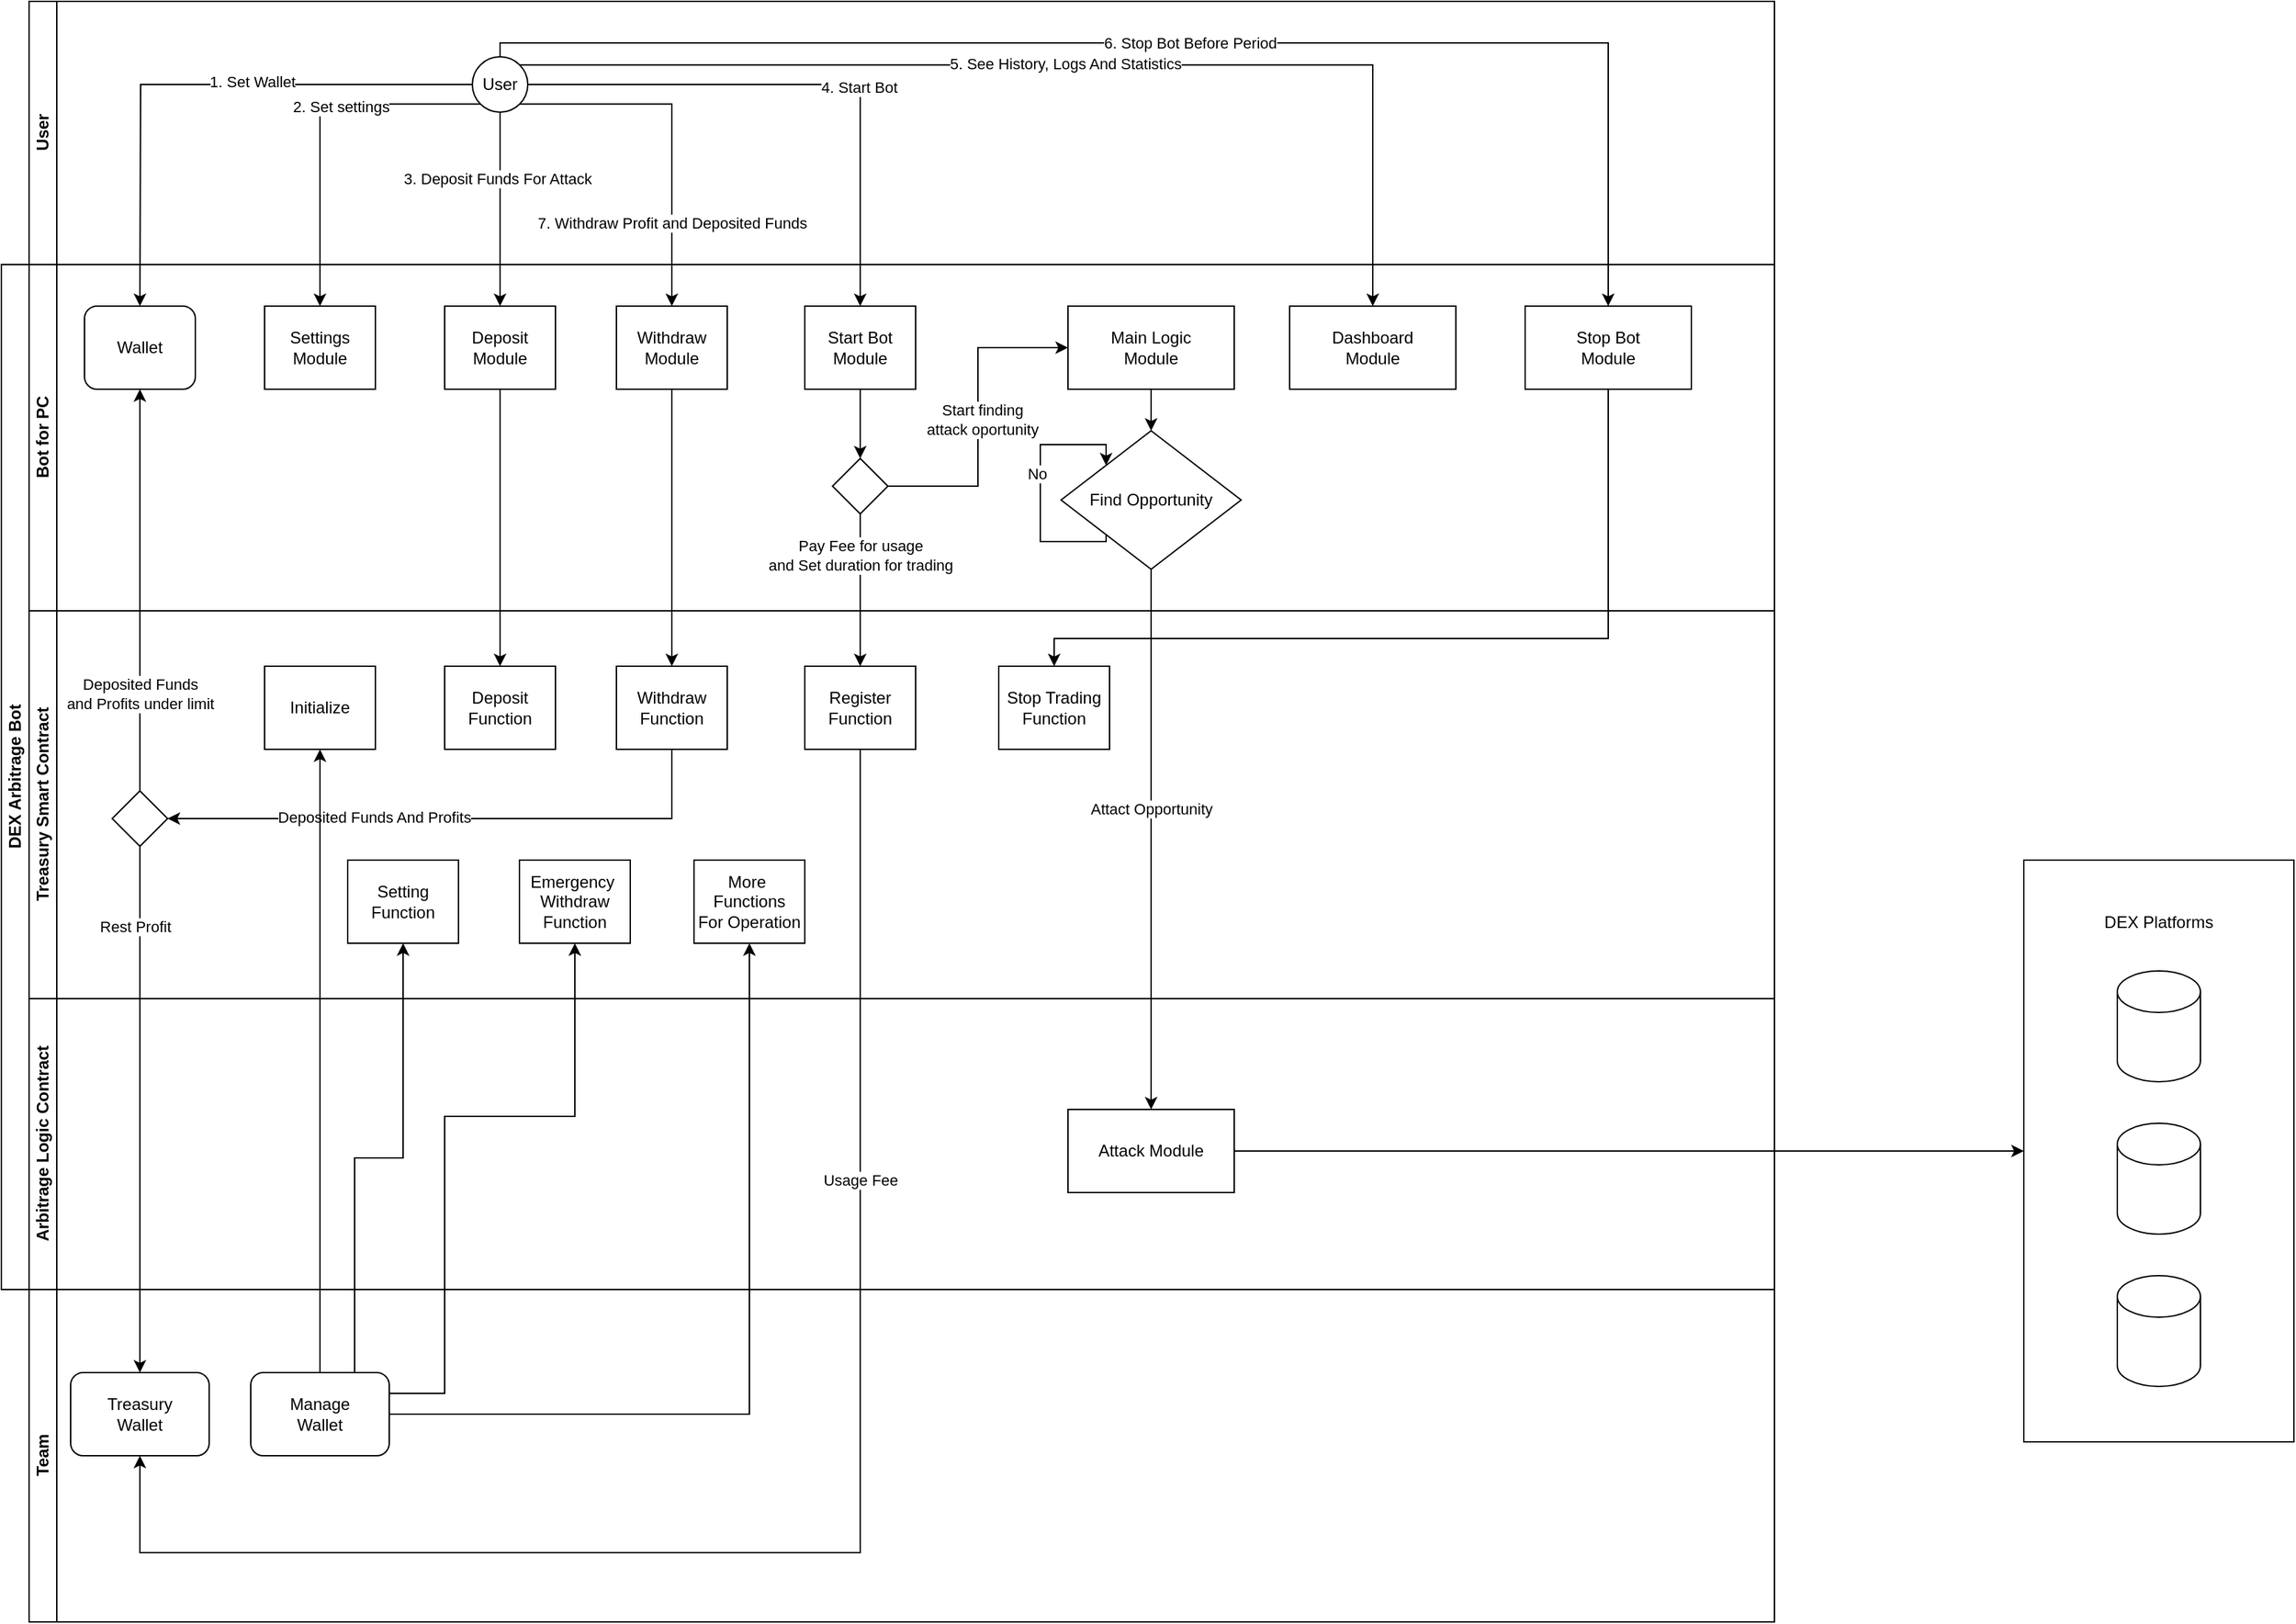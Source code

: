 <mxfile version="21.8.0" type="github">
  <diagram id="prtHgNgQTEPvFCAcTncT" name="Page-1">
    <mxGraphModel dx="1334" dy="2431" grid="1" gridSize="10" guides="1" tooltips="1" connect="1" arrows="1" fold="1" page="1" pageScale="1" pageWidth="827" pageHeight="1169" math="0" shadow="0">
      <root>
        <mxCell id="0" />
        <mxCell id="1" parent="0" />
        <mxCell id="dNxyNK7c78bLwvsdeMH5-19" value="DEX Arbitrage Bot" style="swimlane;html=1;childLayout=stackLayout;resizeParent=1;resizeParentMax=0;horizontal=0;startSize=20;horizontalStack=0;" parent="1" vertex="1">
          <mxGeometry x="70" y="70" width="1280" height="740" as="geometry" />
        </mxCell>
        <mxCell id="mO-mU0wgJN1b0pkcPdMh-35" style="edgeStyle=orthogonalEdgeStyle;rounded=0;orthogonalLoop=1;jettySize=auto;html=1;exitX=0.5;exitY=1;exitDx=0;exitDy=0;entryX=0.5;entryY=0;entryDx=0;entryDy=0;" edge="1" parent="dNxyNK7c78bLwvsdeMH5-19" source="mO-mU0wgJN1b0pkcPdMh-11" target="dNxyNK7c78bLwvsdeMH5-26">
          <mxGeometry relative="1" as="geometry" />
        </mxCell>
        <mxCell id="mO-mU0wgJN1b0pkcPdMh-36" style="edgeStyle=orthogonalEdgeStyle;rounded=0;orthogonalLoop=1;jettySize=auto;html=1;exitX=0.5;exitY=1;exitDx=0;exitDy=0;" edge="1" parent="dNxyNK7c78bLwvsdeMH5-19" source="mO-mU0wgJN1b0pkcPdMh-16" target="mO-mU0wgJN1b0pkcPdMh-28">
          <mxGeometry relative="1" as="geometry" />
        </mxCell>
        <mxCell id="mO-mU0wgJN1b0pkcPdMh-37" style="edgeStyle=orthogonalEdgeStyle;rounded=0;orthogonalLoop=1;jettySize=auto;html=1;exitX=0.5;exitY=1;exitDx=0;exitDy=0;entryX=0.5;entryY=0;entryDx=0;entryDy=0;" edge="1" parent="dNxyNK7c78bLwvsdeMH5-19" source="mO-mU0wgJN1b0pkcPdMh-68" target="mO-mU0wgJN1b0pkcPdMh-30">
          <mxGeometry relative="1" as="geometry" />
        </mxCell>
        <mxCell id="mO-mU0wgJN1b0pkcPdMh-66" value="Pay Fee for usage &lt;br&gt;and Set duration for trading" style="edgeLabel;html=1;align=center;verticalAlign=middle;resizable=0;points=[];" vertex="1" connectable="0" parent="mO-mU0wgJN1b0pkcPdMh-37">
          <mxGeometry x="0.11" y="1" relative="1" as="geometry">
            <mxPoint x="-1" y="-31" as="offset" />
          </mxGeometry>
        </mxCell>
        <mxCell id="dNxyNK7c78bLwvsdeMH5-20" value="Bot for PC" style="swimlane;html=1;startSize=20;horizontal=0;" parent="dNxyNK7c78bLwvsdeMH5-19" vertex="1">
          <mxGeometry x="20" width="1260" height="250" as="geometry" />
        </mxCell>
        <mxCell id="dNxyNK7c78bLwvsdeMH5-24" value="Settings&lt;br&gt;Module" style="rounded=0;whiteSpace=wrap;html=1;fontFamily=Helvetica;fontSize=12;fontColor=#000000;align=center;" parent="dNxyNK7c78bLwvsdeMH5-20" vertex="1">
          <mxGeometry x="170" y="30" width="80" height="60" as="geometry" />
        </mxCell>
        <mxCell id="mO-mU0wgJN1b0pkcPdMh-69" style="edgeStyle=orthogonalEdgeStyle;rounded=0;orthogonalLoop=1;jettySize=auto;html=1;exitX=0.5;exitY=1;exitDx=0;exitDy=0;entryX=0.5;entryY=0;entryDx=0;entryDy=0;" edge="1" parent="dNxyNK7c78bLwvsdeMH5-20" source="dNxyNK7c78bLwvsdeMH5-30" target="mO-mU0wgJN1b0pkcPdMh-68">
          <mxGeometry relative="1" as="geometry" />
        </mxCell>
        <mxCell id="dNxyNK7c78bLwvsdeMH5-30" value="Start Bot&lt;br&gt;Module" style="rounded=0;whiteSpace=wrap;html=1;fontFamily=Helvetica;fontSize=12;fontColor=#000000;align=center;" parent="dNxyNK7c78bLwvsdeMH5-20" vertex="1">
          <mxGeometry x="560" y="30" width="80" height="60" as="geometry" />
        </mxCell>
        <mxCell id="mO-mU0wgJN1b0pkcPdMh-11" value="Deposit&lt;br&gt;Module" style="rounded=0;whiteSpace=wrap;html=1;fontFamily=Helvetica;fontSize=12;fontColor=#000000;align=center;" vertex="1" parent="dNxyNK7c78bLwvsdeMH5-20">
          <mxGeometry x="300" y="30" width="80" height="60" as="geometry" />
        </mxCell>
        <mxCell id="mO-mU0wgJN1b0pkcPdMh-16" value="Withdraw&lt;br&gt;Module" style="rounded=0;whiteSpace=wrap;html=1;fontFamily=Helvetica;fontSize=12;fontColor=#000000;align=center;" vertex="1" parent="dNxyNK7c78bLwvsdeMH5-20">
          <mxGeometry x="424" y="30" width="80" height="60" as="geometry" />
        </mxCell>
        <mxCell id="mO-mU0wgJN1b0pkcPdMh-56" value="Wallet" style="rounded=1;whiteSpace=wrap;html=1;" vertex="1" parent="dNxyNK7c78bLwvsdeMH5-20">
          <mxGeometry x="40" y="30" width="80" height="60" as="geometry" />
        </mxCell>
        <mxCell id="mO-mU0wgJN1b0pkcPdMh-80" style="edgeStyle=orthogonalEdgeStyle;rounded=0;orthogonalLoop=1;jettySize=auto;html=1;exitX=0.5;exitY=1;exitDx=0;exitDy=0;entryX=0.5;entryY=0;entryDx=0;entryDy=0;" edge="1" parent="dNxyNK7c78bLwvsdeMH5-20" source="mO-mU0wgJN1b0pkcPdMh-67" target="mO-mU0wgJN1b0pkcPdMh-79">
          <mxGeometry relative="1" as="geometry" />
        </mxCell>
        <mxCell id="mO-mU0wgJN1b0pkcPdMh-67" value="Main Logic &lt;br&gt;Module" style="rounded=0;whiteSpace=wrap;html=1;" vertex="1" parent="dNxyNK7c78bLwvsdeMH5-20">
          <mxGeometry x="750" y="30" width="120" height="60" as="geometry" />
        </mxCell>
        <mxCell id="mO-mU0wgJN1b0pkcPdMh-70" style="edgeStyle=orthogonalEdgeStyle;rounded=0;orthogonalLoop=1;jettySize=auto;html=1;exitX=1;exitY=0.5;exitDx=0;exitDy=0;entryX=0;entryY=0.5;entryDx=0;entryDy=0;" edge="1" parent="dNxyNK7c78bLwvsdeMH5-20" source="mO-mU0wgJN1b0pkcPdMh-68" target="mO-mU0wgJN1b0pkcPdMh-67">
          <mxGeometry relative="1" as="geometry" />
        </mxCell>
        <mxCell id="mO-mU0wgJN1b0pkcPdMh-71" value="Start finding &lt;br&gt;attack oportunity" style="edgeLabel;html=1;align=center;verticalAlign=middle;resizable=0;points=[];" vertex="1" connectable="0" parent="mO-mU0wgJN1b0pkcPdMh-70">
          <mxGeometry x="-0.011" y="-3" relative="1" as="geometry">
            <mxPoint as="offset" />
          </mxGeometry>
        </mxCell>
        <mxCell id="mO-mU0wgJN1b0pkcPdMh-68" value="" style="rhombus;whiteSpace=wrap;html=1;fontFamily=Helvetica;fontSize=12;fontColor=#000000;align=center;" vertex="1" parent="dNxyNK7c78bLwvsdeMH5-20">
          <mxGeometry x="580" y="140" width="40" height="40" as="geometry" />
        </mxCell>
        <mxCell id="mO-mU0wgJN1b0pkcPdMh-79" value="Find Opportunity" style="rhombus;whiteSpace=wrap;html=1;fontFamily=Helvetica;fontSize=12;fontColor=#000000;align=center;" vertex="1" parent="dNxyNK7c78bLwvsdeMH5-20">
          <mxGeometry x="745" y="120" width="130" height="100" as="geometry" />
        </mxCell>
        <mxCell id="mO-mU0wgJN1b0pkcPdMh-81" style="edgeStyle=orthogonalEdgeStyle;rounded=0;orthogonalLoop=1;jettySize=auto;html=1;exitX=0;exitY=1;exitDx=0;exitDy=0;entryX=0;entryY=0;entryDx=0;entryDy=0;" edge="1" parent="dNxyNK7c78bLwvsdeMH5-20" source="mO-mU0wgJN1b0pkcPdMh-79" target="mO-mU0wgJN1b0pkcPdMh-79">
          <mxGeometry relative="1" as="geometry">
            <Array as="points">
              <mxPoint x="778" y="200" />
              <mxPoint x="730" y="200" />
              <mxPoint x="730" y="130" />
              <mxPoint x="778" y="130" />
            </Array>
          </mxGeometry>
        </mxCell>
        <mxCell id="mO-mU0wgJN1b0pkcPdMh-91" value="No&amp;nbsp;" style="edgeLabel;html=1;align=center;verticalAlign=middle;resizable=0;points=[];" vertex="1" connectable="0" parent="mO-mU0wgJN1b0pkcPdMh-81">
          <mxGeometry x="0.1" y="1" relative="1" as="geometry">
            <mxPoint as="offset" />
          </mxGeometry>
        </mxCell>
        <mxCell id="mO-mU0wgJN1b0pkcPdMh-103" value="Dashboard&lt;br&gt;Module" style="rounded=0;whiteSpace=wrap;html=1;" vertex="1" parent="dNxyNK7c78bLwvsdeMH5-20">
          <mxGeometry x="910" y="30" width="120" height="60" as="geometry" />
        </mxCell>
        <mxCell id="mO-mU0wgJN1b0pkcPdMh-107" value="Stop Bot &lt;br&gt;Module" style="rounded=0;whiteSpace=wrap;html=1;" vertex="1" parent="dNxyNK7c78bLwvsdeMH5-20">
          <mxGeometry x="1080" y="30" width="120" height="60" as="geometry" />
        </mxCell>
        <mxCell id="dNxyNK7c78bLwvsdeMH5-21" value="Treasury Smart Contract" style="swimlane;html=1;startSize=20;horizontal=0;" parent="dNxyNK7c78bLwvsdeMH5-19" vertex="1">
          <mxGeometry x="20" y="250" width="1260" height="280" as="geometry" />
        </mxCell>
        <mxCell id="dNxyNK7c78bLwvsdeMH5-26" value="Deposit&lt;br&gt;Function" style="rounded=0;whiteSpace=wrap;html=1;fontFamily=Helvetica;fontSize=12;fontColor=#000000;align=center;" parent="dNxyNK7c78bLwvsdeMH5-21" vertex="1">
          <mxGeometry x="300" y="40" width="80" height="60" as="geometry" />
        </mxCell>
        <mxCell id="mO-mU0wgJN1b0pkcPdMh-58" style="edgeStyle=orthogonalEdgeStyle;rounded=0;orthogonalLoop=1;jettySize=auto;html=1;entryX=1;entryY=0.5;entryDx=0;entryDy=0;" edge="1" parent="dNxyNK7c78bLwvsdeMH5-21" source="mO-mU0wgJN1b0pkcPdMh-28" target="dNxyNK7c78bLwvsdeMH5-36">
          <mxGeometry relative="1" as="geometry">
            <Array as="points">
              <mxPoint x="464" y="150" />
            </Array>
          </mxGeometry>
        </mxCell>
        <mxCell id="mO-mU0wgJN1b0pkcPdMh-62" value="Deposited Funds And Profits" style="edgeLabel;html=1;align=center;verticalAlign=middle;resizable=0;points=[];" vertex="1" connectable="0" parent="mO-mU0wgJN1b0pkcPdMh-58">
          <mxGeometry x="0.279" y="-1" relative="1" as="geometry">
            <mxPoint as="offset" />
          </mxGeometry>
        </mxCell>
        <mxCell id="mO-mU0wgJN1b0pkcPdMh-28" value="Withdraw&lt;br&gt;Function" style="rounded=0;whiteSpace=wrap;html=1;fontFamily=Helvetica;fontSize=12;fontColor=#000000;align=center;" vertex="1" parent="dNxyNK7c78bLwvsdeMH5-21">
          <mxGeometry x="424" y="40" width="80" height="60" as="geometry" />
        </mxCell>
        <mxCell id="mO-mU0wgJN1b0pkcPdMh-30" value="Register&lt;br&gt;Function" style="rounded=0;whiteSpace=wrap;html=1;fontFamily=Helvetica;fontSize=12;fontColor=#000000;align=center;" vertex="1" parent="dNxyNK7c78bLwvsdeMH5-21">
          <mxGeometry x="560" y="40" width="80" height="60" as="geometry" />
        </mxCell>
        <mxCell id="dNxyNK7c78bLwvsdeMH5-36" value="" style="rhombus;whiteSpace=wrap;html=1;fontFamily=Helvetica;fontSize=12;fontColor=#000000;align=center;" parent="dNxyNK7c78bLwvsdeMH5-21" vertex="1">
          <mxGeometry x="60" y="130" width="40" height="40" as="geometry" />
        </mxCell>
        <mxCell id="mO-mU0wgJN1b0pkcPdMh-93" value="Initialize" style="rounded=0;whiteSpace=wrap;html=1;fontFamily=Helvetica;fontSize=12;fontColor=#000000;align=center;" vertex="1" parent="dNxyNK7c78bLwvsdeMH5-21">
          <mxGeometry x="170" y="40" width="80" height="60" as="geometry" />
        </mxCell>
        <mxCell id="mO-mU0wgJN1b0pkcPdMh-94" value="Setting&lt;br&gt;Function" style="rounded=0;whiteSpace=wrap;html=1;fontFamily=Helvetica;fontSize=12;fontColor=#000000;align=center;" vertex="1" parent="dNxyNK7c78bLwvsdeMH5-21">
          <mxGeometry x="230" y="180" width="80" height="60" as="geometry" />
        </mxCell>
        <mxCell id="mO-mU0wgJN1b0pkcPdMh-95" value="Emergency&amp;nbsp;&lt;br&gt;Withdraw&lt;br&gt;Function" style="rounded=0;whiteSpace=wrap;html=1;fontFamily=Helvetica;fontSize=12;fontColor=#000000;align=center;" vertex="1" parent="dNxyNK7c78bLwvsdeMH5-21">
          <mxGeometry x="354" y="180" width="80" height="60" as="geometry" />
        </mxCell>
        <mxCell id="mO-mU0wgJN1b0pkcPdMh-96" value="More&amp;nbsp; Functions&lt;br&gt;For Operation" style="rounded=0;whiteSpace=wrap;html=1;fontFamily=Helvetica;fontSize=12;fontColor=#000000;align=center;" vertex="1" parent="dNxyNK7c78bLwvsdeMH5-21">
          <mxGeometry x="480" y="180" width="80" height="60" as="geometry" />
        </mxCell>
        <mxCell id="mO-mU0wgJN1b0pkcPdMh-110" value="Stop Trading Function" style="rounded=0;whiteSpace=wrap;html=1;fontFamily=Helvetica;fontSize=12;fontColor=#000000;align=center;" vertex="1" parent="dNxyNK7c78bLwvsdeMH5-21">
          <mxGeometry x="700" y="40" width="80" height="60" as="geometry" />
        </mxCell>
        <mxCell id="dNxyNK7c78bLwvsdeMH5-22" value="Arbitrage Logic Contract" style="swimlane;html=1;startSize=20;horizontal=0;" parent="dNxyNK7c78bLwvsdeMH5-19" vertex="1">
          <mxGeometry x="20" y="530" width="1260" height="210" as="geometry" />
        </mxCell>
        <mxCell id="mO-mU0wgJN1b0pkcPdMh-82" value="Attack Module" style="rounded=0;whiteSpace=wrap;html=1;" vertex="1" parent="dNxyNK7c78bLwvsdeMH5-22">
          <mxGeometry x="750" y="80" width="120" height="60" as="geometry" />
        </mxCell>
        <mxCell id="mO-mU0wgJN1b0pkcPdMh-60" style="edgeStyle=orthogonalEdgeStyle;rounded=0;orthogonalLoop=1;jettySize=auto;html=1;entryX=0.5;entryY=1;entryDx=0;entryDy=0;exitX=0.5;exitY=0;exitDx=0;exitDy=0;" edge="1" parent="dNxyNK7c78bLwvsdeMH5-19" source="dNxyNK7c78bLwvsdeMH5-36" target="mO-mU0wgJN1b0pkcPdMh-56">
          <mxGeometry relative="1" as="geometry">
            <mxPoint x="120" y="300" as="sourcePoint" />
            <mxPoint x="100.5" y="110" as="targetPoint" />
          </mxGeometry>
        </mxCell>
        <mxCell id="mO-mU0wgJN1b0pkcPdMh-64" value="Deposited Funds &lt;br&gt;and Profits under limit" style="edgeLabel;html=1;align=center;verticalAlign=middle;resizable=0;points=[];" vertex="1" connectable="0" parent="mO-mU0wgJN1b0pkcPdMh-60">
          <mxGeometry x="-0.184" y="2" relative="1" as="geometry">
            <mxPoint x="2" y="48" as="offset" />
          </mxGeometry>
        </mxCell>
        <mxCell id="mO-mU0wgJN1b0pkcPdMh-83" style="edgeStyle=orthogonalEdgeStyle;rounded=0;orthogonalLoop=1;jettySize=auto;html=1;exitX=0.5;exitY=1;exitDx=0;exitDy=0;" edge="1" parent="dNxyNK7c78bLwvsdeMH5-19" source="mO-mU0wgJN1b0pkcPdMh-79" target="mO-mU0wgJN1b0pkcPdMh-82">
          <mxGeometry relative="1" as="geometry" />
        </mxCell>
        <mxCell id="mO-mU0wgJN1b0pkcPdMh-92" value="Attact Opportunity" style="edgeLabel;html=1;align=center;verticalAlign=middle;resizable=0;points=[];" vertex="1" connectable="0" parent="mO-mU0wgJN1b0pkcPdMh-83">
          <mxGeometry x="-0.115" relative="1" as="geometry">
            <mxPoint as="offset" />
          </mxGeometry>
        </mxCell>
        <mxCell id="mO-mU0wgJN1b0pkcPdMh-111" style="edgeStyle=orthogonalEdgeStyle;rounded=0;orthogonalLoop=1;jettySize=auto;html=1;entryX=0.5;entryY=0;entryDx=0;entryDy=0;" edge="1" parent="dNxyNK7c78bLwvsdeMH5-19" source="mO-mU0wgJN1b0pkcPdMh-107" target="mO-mU0wgJN1b0pkcPdMh-110">
          <mxGeometry relative="1" as="geometry">
            <Array as="points">
              <mxPoint x="1160" y="270" />
              <mxPoint x="760" y="270" />
            </Array>
          </mxGeometry>
        </mxCell>
        <mxCell id="mO-mU0wgJN1b0pkcPdMh-3" value="User" style="swimlane;html=1;startSize=20;horizontal=0;" vertex="1" parent="1">
          <mxGeometry x="90" y="-120" width="1260" height="190" as="geometry" />
        </mxCell>
        <mxCell id="mO-mU0wgJN1b0pkcPdMh-5" value="User" style="ellipse;whiteSpace=wrap;html=1;" vertex="1" parent="mO-mU0wgJN1b0pkcPdMh-3">
          <mxGeometry x="320" y="40" width="40" height="40" as="geometry" />
        </mxCell>
        <mxCell id="mO-mU0wgJN1b0pkcPdMh-19" style="edgeStyle=orthogonalEdgeStyle;rounded=0;orthogonalLoop=1;jettySize=auto;html=1;exitX=0;exitY=1;exitDx=0;exitDy=0;entryX=0.5;entryY=0;entryDx=0;entryDy=0;" edge="1" parent="1" source="mO-mU0wgJN1b0pkcPdMh-5" target="dNxyNK7c78bLwvsdeMH5-24">
          <mxGeometry relative="1" as="geometry" />
        </mxCell>
        <mxCell id="mO-mU0wgJN1b0pkcPdMh-46" value="2. Set settings" style="edgeLabel;html=1;align=center;verticalAlign=middle;resizable=0;points=[];" vertex="1" connectable="0" parent="mO-mU0wgJN1b0pkcPdMh-19">
          <mxGeometry x="-0.229" y="2" relative="1" as="geometry">
            <mxPoint as="offset" />
          </mxGeometry>
        </mxCell>
        <mxCell id="mO-mU0wgJN1b0pkcPdMh-21" style="edgeStyle=orthogonalEdgeStyle;rounded=0;orthogonalLoop=1;jettySize=auto;html=1;exitX=0.5;exitY=1;exitDx=0;exitDy=0;entryX=0.5;entryY=0;entryDx=0;entryDy=0;" edge="1" parent="1" source="mO-mU0wgJN1b0pkcPdMh-5" target="mO-mU0wgJN1b0pkcPdMh-11">
          <mxGeometry relative="1" as="geometry">
            <Array as="points">
              <mxPoint x="430" y="60" />
              <mxPoint x="430" y="60" />
            </Array>
          </mxGeometry>
        </mxCell>
        <mxCell id="mO-mU0wgJN1b0pkcPdMh-47" value="3. Deposit Funds For Attack" style="edgeLabel;html=1;align=center;verticalAlign=middle;resizable=0;points=[];" vertex="1" connectable="0" parent="mO-mU0wgJN1b0pkcPdMh-21">
          <mxGeometry x="-0.315" y="-2" relative="1" as="geometry">
            <mxPoint as="offset" />
          </mxGeometry>
        </mxCell>
        <mxCell id="mO-mU0wgJN1b0pkcPdMh-25" style="edgeStyle=orthogonalEdgeStyle;rounded=0;orthogonalLoop=1;jettySize=auto;html=1;exitX=1;exitY=1;exitDx=0;exitDy=0;entryX=0.5;entryY=0;entryDx=0;entryDy=0;" edge="1" parent="1" source="mO-mU0wgJN1b0pkcPdMh-5" target="mO-mU0wgJN1b0pkcPdMh-16">
          <mxGeometry relative="1" as="geometry">
            <Array as="points">
              <mxPoint x="554" y="-46" />
            </Array>
          </mxGeometry>
        </mxCell>
        <mxCell id="mO-mU0wgJN1b0pkcPdMh-48" value="7. Withdraw Profit and Deposited Funds" style="edgeLabel;html=1;align=center;verticalAlign=middle;resizable=0;points=[];" vertex="1" connectable="0" parent="mO-mU0wgJN1b0pkcPdMh-25">
          <mxGeometry x="0.357" relative="1" as="geometry">
            <mxPoint y="22" as="offset" />
          </mxGeometry>
        </mxCell>
        <mxCell id="mO-mU0wgJN1b0pkcPdMh-27" style="edgeStyle=orthogonalEdgeStyle;rounded=0;orthogonalLoop=1;jettySize=auto;html=1;exitX=1;exitY=0.5;exitDx=0;exitDy=0;entryX=0.5;entryY=0;entryDx=0;entryDy=0;" edge="1" parent="1" source="mO-mU0wgJN1b0pkcPdMh-5" target="dNxyNK7c78bLwvsdeMH5-30">
          <mxGeometry relative="1" as="geometry">
            <Array as="points">
              <mxPoint x="690" y="-60" />
            </Array>
          </mxGeometry>
        </mxCell>
        <mxCell id="mO-mU0wgJN1b0pkcPdMh-49" value="4. Start Bot" style="edgeLabel;html=1;align=center;verticalAlign=middle;resizable=0;points=[];" vertex="1" connectable="0" parent="mO-mU0wgJN1b0pkcPdMh-27">
          <mxGeometry x="0.194" y="-2" relative="1" as="geometry">
            <mxPoint as="offset" />
          </mxGeometry>
        </mxCell>
        <mxCell id="mO-mU0wgJN1b0pkcPdMh-44" style="edgeStyle=orthogonalEdgeStyle;rounded=0;orthogonalLoop=1;jettySize=auto;html=1;exitX=0;exitY=0.5;exitDx=0;exitDy=0;entryX=0.5;entryY=0;entryDx=0;entryDy=0;" edge="1" parent="1" source="mO-mU0wgJN1b0pkcPdMh-5">
          <mxGeometry relative="1" as="geometry">
            <mxPoint x="170.0" y="100" as="targetPoint" />
          </mxGeometry>
        </mxCell>
        <mxCell id="mO-mU0wgJN1b0pkcPdMh-45" value="1. Set Wallet" style="edgeLabel;html=1;align=center;verticalAlign=middle;resizable=0;points=[];" vertex="1" connectable="0" parent="mO-mU0wgJN1b0pkcPdMh-44">
          <mxGeometry x="-0.202" y="-2" relative="1" as="geometry">
            <mxPoint as="offset" />
          </mxGeometry>
        </mxCell>
        <mxCell id="mO-mU0wgJN1b0pkcPdMh-53" value="Team" style="swimlane;html=1;startSize=20;horizontal=0;" vertex="1" parent="1">
          <mxGeometry x="90" y="810" width="1260" height="240" as="geometry" />
        </mxCell>
        <mxCell id="mO-mU0wgJN1b0pkcPdMh-55" value="Treasury &lt;br&gt;Wallet" style="rounded=1;whiteSpace=wrap;html=1;" vertex="1" parent="mO-mU0wgJN1b0pkcPdMh-53">
          <mxGeometry x="30" y="60" width="100" height="60" as="geometry" />
        </mxCell>
        <mxCell id="mO-mU0wgJN1b0pkcPdMh-97" value="Manage &lt;br&gt;Wallet" style="rounded=1;whiteSpace=wrap;html=1;" vertex="1" parent="mO-mU0wgJN1b0pkcPdMh-53">
          <mxGeometry x="160" y="60" width="100" height="60" as="geometry" />
        </mxCell>
        <mxCell id="mO-mU0wgJN1b0pkcPdMh-74" style="edgeStyle=orthogonalEdgeStyle;rounded=0;orthogonalLoop=1;jettySize=auto;html=1;exitX=0.5;exitY=1;exitDx=0;exitDy=0;entryX=0.5;entryY=0;entryDx=0;entryDy=0;" edge="1" parent="1" source="dNxyNK7c78bLwvsdeMH5-36" target="mO-mU0wgJN1b0pkcPdMh-55">
          <mxGeometry relative="1" as="geometry" />
        </mxCell>
        <mxCell id="mO-mU0wgJN1b0pkcPdMh-75" value="Rest Profit&amp;nbsp;" style="edgeLabel;html=1;align=center;verticalAlign=middle;resizable=0;points=[];" vertex="1" connectable="0" parent="mO-mU0wgJN1b0pkcPdMh-74">
          <mxGeometry x="-0.698" y="-2" relative="1" as="geometry">
            <mxPoint as="offset" />
          </mxGeometry>
        </mxCell>
        <mxCell id="mO-mU0wgJN1b0pkcPdMh-76" style="edgeStyle=orthogonalEdgeStyle;rounded=0;orthogonalLoop=1;jettySize=auto;html=1;exitX=0.5;exitY=1;exitDx=0;exitDy=0;entryX=0.5;entryY=1;entryDx=0;entryDy=0;" edge="1" parent="1" source="mO-mU0wgJN1b0pkcPdMh-30" target="mO-mU0wgJN1b0pkcPdMh-55">
          <mxGeometry relative="1" as="geometry">
            <Array as="points">
              <mxPoint x="690" y="1000" />
              <mxPoint x="170" y="1000" />
            </Array>
          </mxGeometry>
        </mxCell>
        <mxCell id="mO-mU0wgJN1b0pkcPdMh-77" value="Usage Fee" style="edgeLabel;html=1;align=center;verticalAlign=middle;resizable=0;points=[];" vertex="1" connectable="0" parent="mO-mU0wgJN1b0pkcPdMh-76">
          <mxGeometry x="-0.469" relative="1" as="geometry">
            <mxPoint as="offset" />
          </mxGeometry>
        </mxCell>
        <mxCell id="mO-mU0wgJN1b0pkcPdMh-88" style="edgeStyle=orthogonalEdgeStyle;rounded=0;orthogonalLoop=1;jettySize=auto;html=1;exitX=1;exitY=0.5;exitDx=0;exitDy=0;entryX=0;entryY=0.5;entryDx=0;entryDy=0;" edge="1" parent="1" source="mO-mU0wgJN1b0pkcPdMh-82" target="mO-mU0wgJN1b0pkcPdMh-87">
          <mxGeometry relative="1" as="geometry" />
        </mxCell>
        <mxCell id="mO-mU0wgJN1b0pkcPdMh-90" value="" style="group" vertex="1" connectable="0" parent="1">
          <mxGeometry x="1530" y="500" width="195" height="420" as="geometry" />
        </mxCell>
        <mxCell id="mO-mU0wgJN1b0pkcPdMh-87" value="DEX Platforms&lt;br&gt;&lt;br&gt;&lt;br&gt;&lt;br&gt;&lt;br&gt;&lt;br&gt;&lt;br&gt;&lt;br&gt;&lt;br&gt;&lt;br&gt;&lt;br&gt;&lt;br&gt;&lt;br&gt;&lt;br&gt;&lt;br&gt;&lt;br&gt;&lt;br&gt;&lt;br&gt;&lt;br&gt;&lt;br&gt;&lt;br&gt;&lt;br&gt;&lt;br&gt;&lt;br&gt;" style="rounded=0;whiteSpace=wrap;html=1;" vertex="1" parent="mO-mU0wgJN1b0pkcPdMh-90">
          <mxGeometry width="195" height="420" as="geometry" />
        </mxCell>
        <mxCell id="mO-mU0wgJN1b0pkcPdMh-84" value="" style="shape=cylinder3;whiteSpace=wrap;html=1;boundedLbl=1;backgroundOutline=1;size=15;" vertex="1" parent="mO-mU0wgJN1b0pkcPdMh-90">
          <mxGeometry x="67.5" y="190" width="60" height="80" as="geometry" />
        </mxCell>
        <mxCell id="mO-mU0wgJN1b0pkcPdMh-85" value="" style="shape=cylinder3;whiteSpace=wrap;html=1;boundedLbl=1;backgroundOutline=1;size=15;container=0;" vertex="1" parent="mO-mU0wgJN1b0pkcPdMh-90">
          <mxGeometry x="67.5" y="80" width="60" height="80" as="geometry" />
        </mxCell>
        <mxCell id="mO-mU0wgJN1b0pkcPdMh-86" value="" style="shape=cylinder3;whiteSpace=wrap;html=1;boundedLbl=1;backgroundOutline=1;size=15;" vertex="1" parent="mO-mU0wgJN1b0pkcPdMh-90">
          <mxGeometry x="67.5" y="300" width="60" height="80" as="geometry" />
        </mxCell>
        <mxCell id="mO-mU0wgJN1b0pkcPdMh-98" style="edgeStyle=orthogonalEdgeStyle;rounded=0;orthogonalLoop=1;jettySize=auto;html=1;exitX=0.5;exitY=0;exitDx=0;exitDy=0;entryX=0.5;entryY=1;entryDx=0;entryDy=0;" edge="1" parent="1" source="mO-mU0wgJN1b0pkcPdMh-97" target="mO-mU0wgJN1b0pkcPdMh-93">
          <mxGeometry relative="1" as="geometry" />
        </mxCell>
        <mxCell id="mO-mU0wgJN1b0pkcPdMh-99" style="edgeStyle=orthogonalEdgeStyle;rounded=0;orthogonalLoop=1;jettySize=auto;html=1;exitX=0.75;exitY=0;exitDx=0;exitDy=0;entryX=0.5;entryY=1;entryDx=0;entryDy=0;" edge="1" parent="1" source="mO-mU0wgJN1b0pkcPdMh-97" target="mO-mU0wgJN1b0pkcPdMh-94">
          <mxGeometry relative="1" as="geometry" />
        </mxCell>
        <mxCell id="mO-mU0wgJN1b0pkcPdMh-100" style="edgeStyle=orthogonalEdgeStyle;rounded=0;orthogonalLoop=1;jettySize=auto;html=1;exitX=1;exitY=0.25;exitDx=0;exitDy=0;entryX=0.5;entryY=1;entryDx=0;entryDy=0;" edge="1" parent="1" source="mO-mU0wgJN1b0pkcPdMh-97" target="mO-mU0wgJN1b0pkcPdMh-95">
          <mxGeometry relative="1" as="geometry">
            <Array as="points">
              <mxPoint x="390" y="885" />
              <mxPoint x="390" y="685" />
              <mxPoint x="484" y="685" />
            </Array>
          </mxGeometry>
        </mxCell>
        <mxCell id="mO-mU0wgJN1b0pkcPdMh-101" style="edgeStyle=orthogonalEdgeStyle;rounded=0;orthogonalLoop=1;jettySize=auto;html=1;exitX=1;exitY=0.5;exitDx=0;exitDy=0;entryX=0.5;entryY=1;entryDx=0;entryDy=0;" edge="1" parent="1" source="mO-mU0wgJN1b0pkcPdMh-97" target="mO-mU0wgJN1b0pkcPdMh-96">
          <mxGeometry relative="1" as="geometry" />
        </mxCell>
        <mxCell id="mO-mU0wgJN1b0pkcPdMh-105" style="edgeStyle=orthogonalEdgeStyle;rounded=0;orthogonalLoop=1;jettySize=auto;html=1;exitX=1;exitY=0;exitDx=0;exitDy=0;entryX=0.5;entryY=0;entryDx=0;entryDy=0;" edge="1" parent="1" source="mO-mU0wgJN1b0pkcPdMh-5" target="mO-mU0wgJN1b0pkcPdMh-103">
          <mxGeometry relative="1" as="geometry" />
        </mxCell>
        <mxCell id="mO-mU0wgJN1b0pkcPdMh-106" value="5. See History, Logs And Statistics" style="edgeLabel;html=1;align=center;verticalAlign=middle;resizable=0;points=[];" vertex="1" connectable="0" parent="mO-mU0wgJN1b0pkcPdMh-105">
          <mxGeometry x="-0.005" y="1" relative="1" as="geometry">
            <mxPoint x="1" as="offset" />
          </mxGeometry>
        </mxCell>
        <mxCell id="mO-mU0wgJN1b0pkcPdMh-108" style="edgeStyle=orthogonalEdgeStyle;rounded=0;orthogonalLoop=1;jettySize=auto;html=1;exitX=0.5;exitY=0;exitDx=0;exitDy=0;entryX=0.5;entryY=0;entryDx=0;entryDy=0;" edge="1" parent="1" source="mO-mU0wgJN1b0pkcPdMh-5" target="mO-mU0wgJN1b0pkcPdMh-107">
          <mxGeometry relative="1" as="geometry">
            <Array as="points">
              <mxPoint x="430" y="-90" />
              <mxPoint x="1230" y="-90" />
            </Array>
          </mxGeometry>
        </mxCell>
        <mxCell id="mO-mU0wgJN1b0pkcPdMh-109" value="6. Stop Bot Before Period" style="edgeLabel;html=1;align=center;verticalAlign=middle;resizable=0;points=[];" vertex="1" connectable="0" parent="mO-mU0wgJN1b0pkcPdMh-108">
          <mxGeometry x="0.016" relative="1" as="geometry">
            <mxPoint as="offset" />
          </mxGeometry>
        </mxCell>
      </root>
    </mxGraphModel>
  </diagram>
</mxfile>
